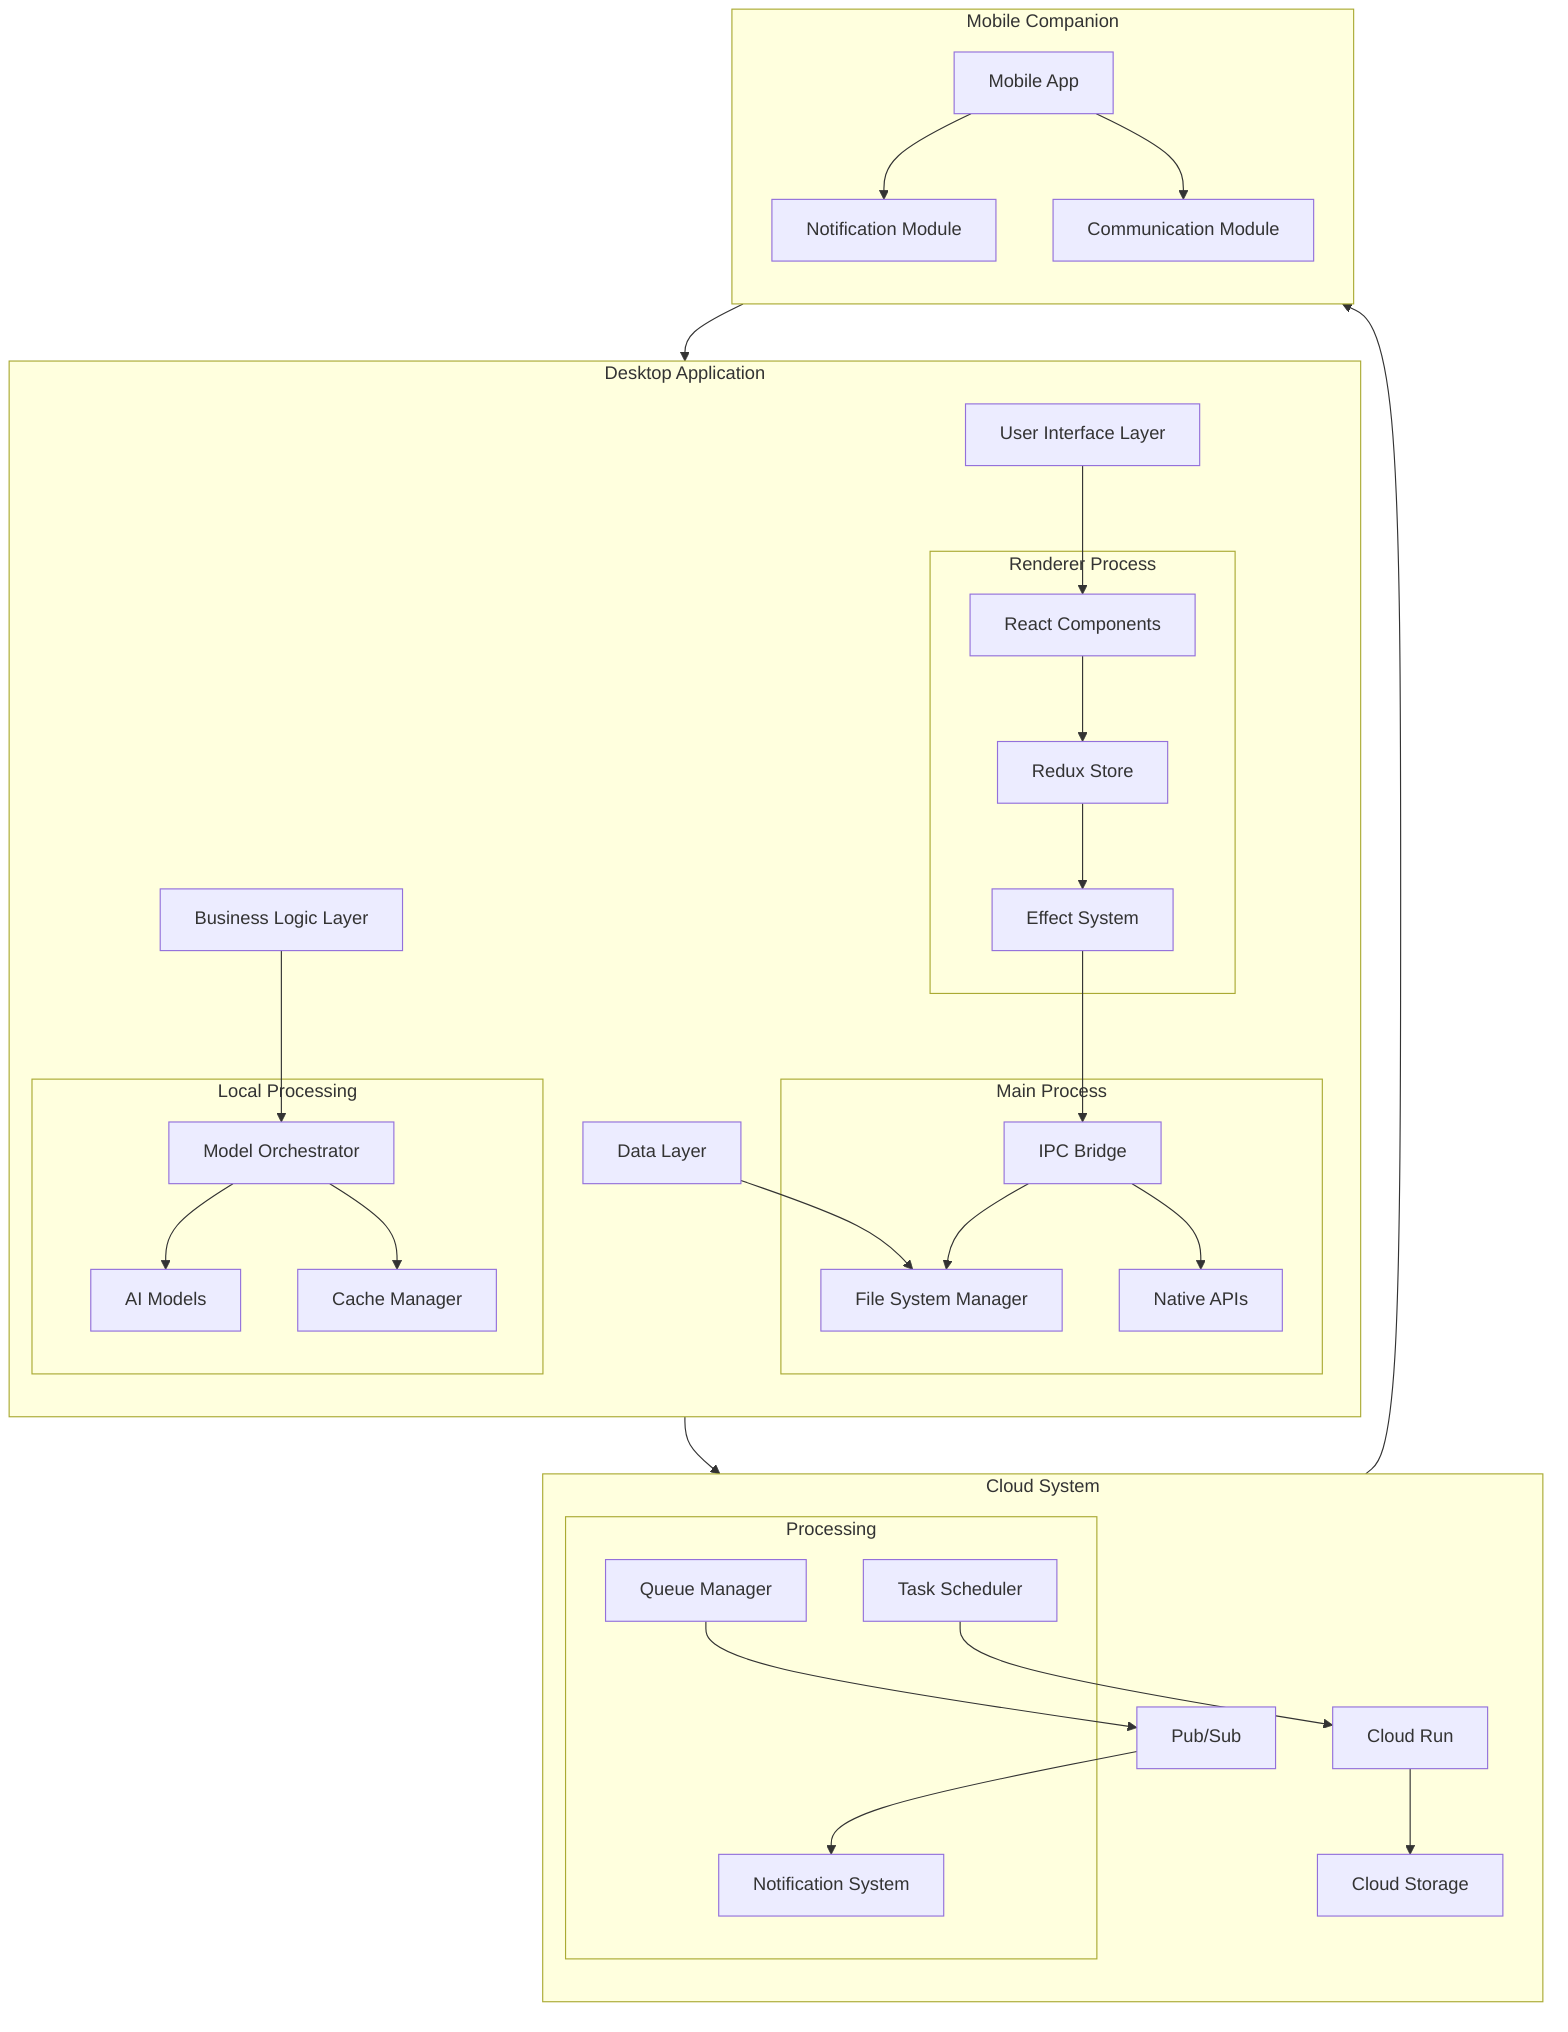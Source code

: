 flowchart TB
    subgraph DesktopApp[Desktop Application]
        direction TB
        UI[User Interface Layer]
        BL[Business Logic Layer]
        DL[Data Layer]
        
        subgraph MainProc[Main Process]
            direction TB
            FSM[File System Manager]
            IPC[IPC Bridge]
            Native[Native APIs]
        end
        
        subgraph Renderer[Renderer Process]
            direction TB
            React[React Components]
            Redux[Redux Store]
            Effects[Effect System]
        end
        
        subgraph LocalProc[Local Processing]
            direction TB
            MO[Model Orchestrator]
            Cache[Cache Manager]
            Models[AI Models]
        end
        
        UI --> React
        React --> Redux
        Redux --> Effects
        Effects --> IPC
        IPC --> FSM
        IPC --> Native
        BL --> MO
        MO --> Models
        MO --> Cache
        DL --> FSM
    end
    
    subgraph CloudSys[Cloud System]
        direction TB
        CR[Cloud Run]
        CS[Cloud Storage]
        PS[Pub/Sub]
        
        subgraph CloudProc[Processing]
            direction TB
            TS[Task Scheduler]
            QM[Queue Manager]
            NS[Notification System]
        end
        
        TS --> CR
        CR --> CS
        QM --> PS
        PS --> NS
    end
    
    subgraph MobileApp[Mobile Companion]
        direction TB
        MA[Mobile App]
        NM[Notification Module]
        CM[Communication Module]
        
        MA --> NM
        MA --> CM
    end
    
    DesktopApp --> CloudSys
    CloudSys --> MobileApp
    MobileApp --> DesktopApp